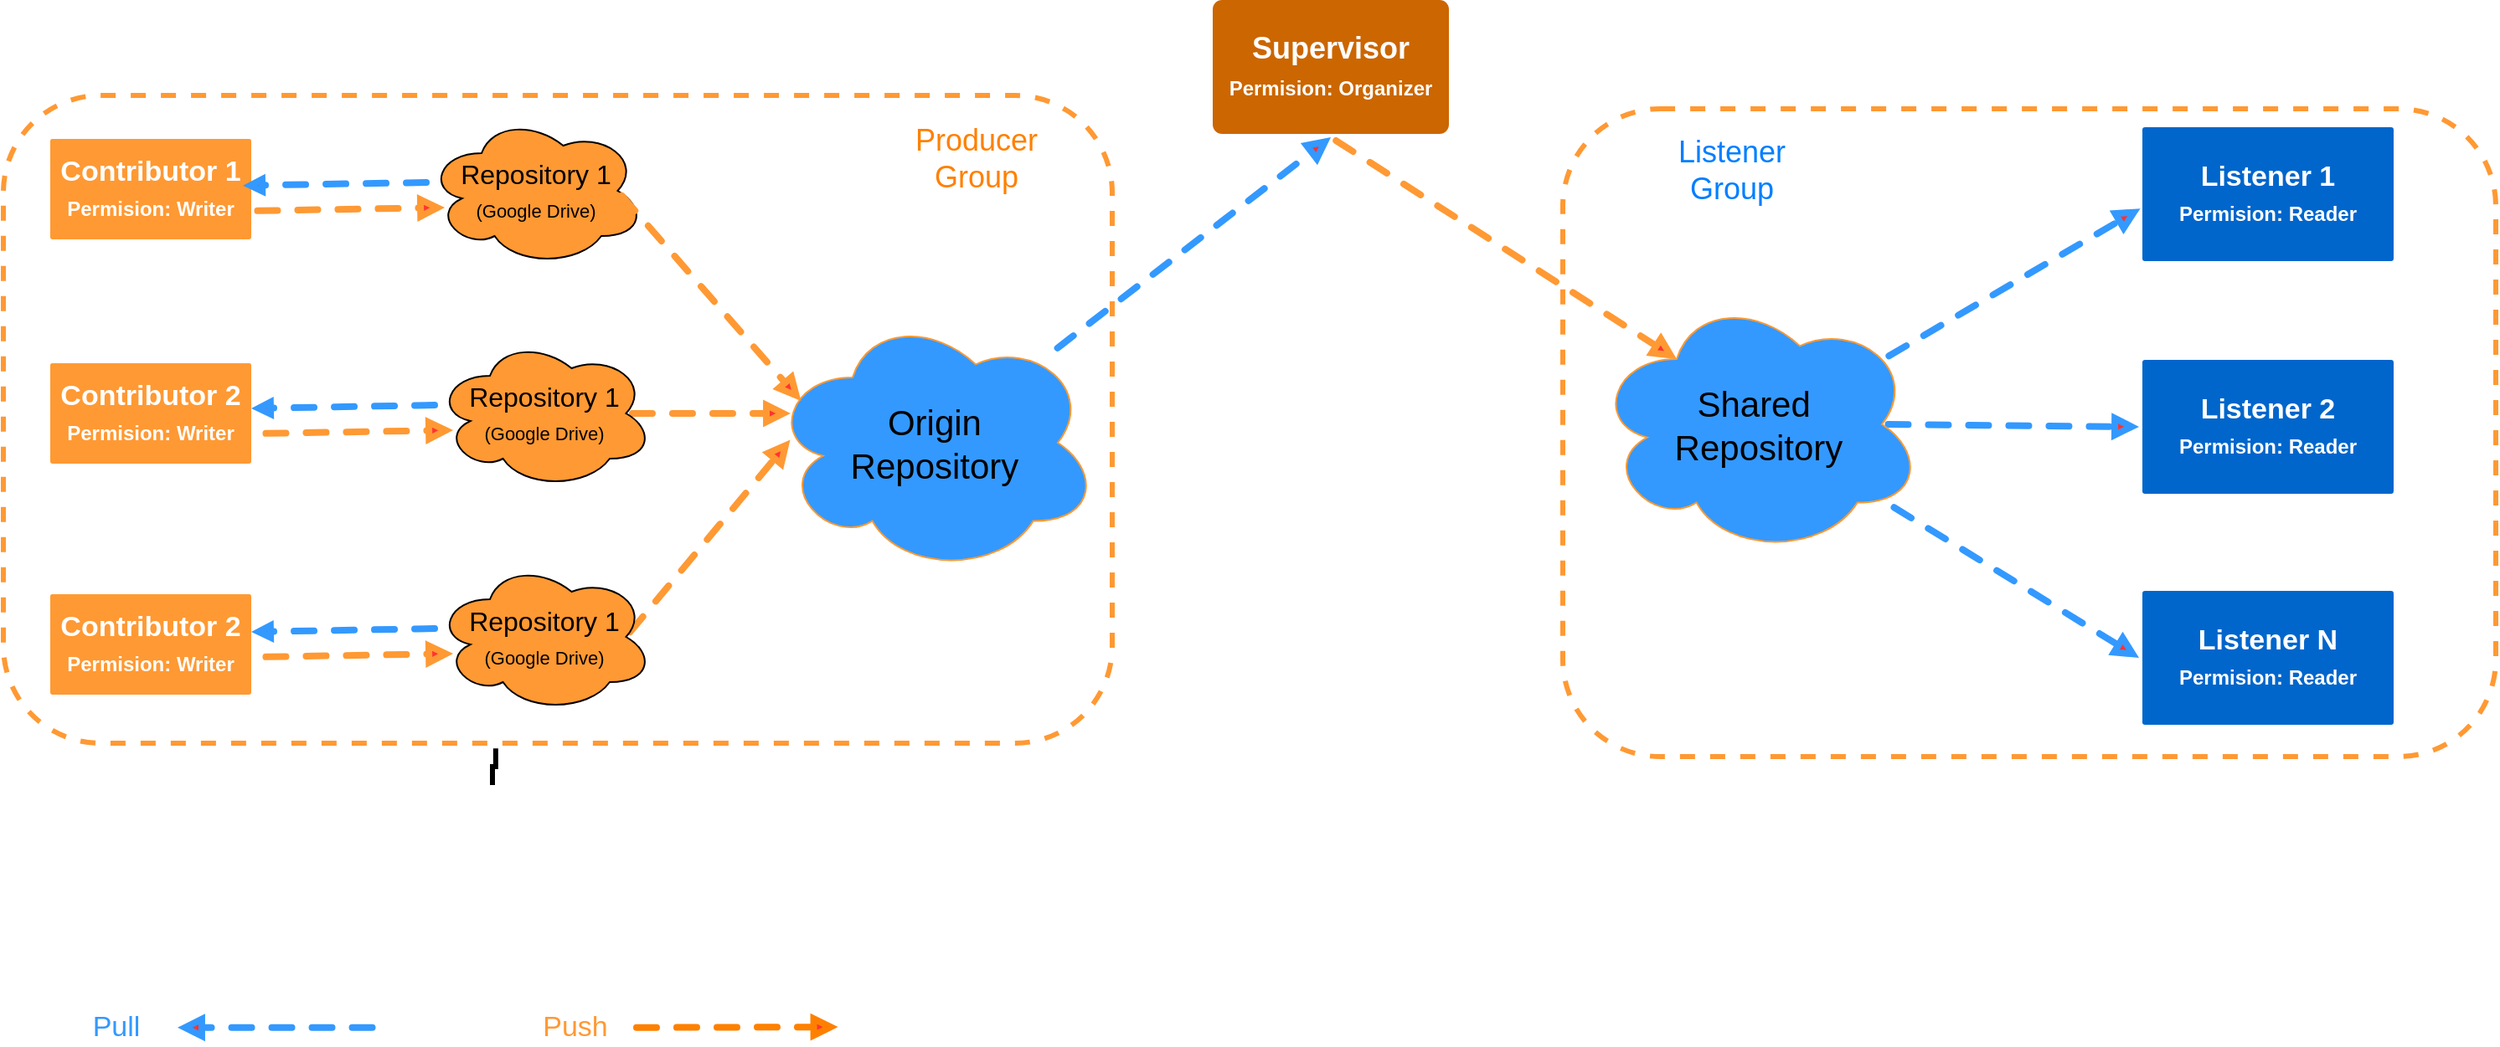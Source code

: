 <mxfile version="24.6.1" type="device">
  <diagram id="6a731a19-8d31-9384-78a2-239565b7b9f0" name="Page-1">
    <mxGraphModel dx="1850" dy="1848" grid="0" gridSize="10" guides="1" tooltips="1" connect="1" arrows="1" fold="1" page="1" pageScale="1" pageWidth="1169" pageHeight="827" background="#ffffff" math="0" shadow="0">
      <root>
        <mxCell id="0" />
        <mxCell id="1" parent="0" />
        <mxCell id="q164VvCQOGSx9kc7kHmG-1777" value="" style="rounded=1;whiteSpace=wrap;html=1;fillColor=none;strokeColor=#FF9933;dashed=1;strokeWidth=3;" vertex="1" parent="1">
          <mxGeometry x="8" y="81" width="662" height="387" as="geometry" />
        </mxCell>
        <mxCell id="1753" value="Contributor 1&lt;div&gt;&lt;span style=&quot;font-size: 12px;&quot;&gt;Permision: Writer&lt;/span&gt;&lt;br&gt;&lt;/div&gt;" style="rounded=1;whiteSpace=wrap;html=1;shadow=0;labelBackgroundColor=none;strokeColor=none;strokeWidth=3;fillColor=#FF9933;fontFamily=Helvetica;fontSize=17;fontColor=#FFFFFF;align=center;spacing=5;fontStyle=1;arcSize=2;perimeterSpacing=2;" parent="1" vertex="1">
          <mxGeometry x="36" y="107" width="120" height="60" as="geometry" />
        </mxCell>
        <mxCell id="1764" value="Supervisor&lt;div&gt;&lt;font style=&quot;font-size: 12px;&quot;&gt;Permision: Organizer&lt;/font&gt;&lt;/div&gt;" style="rounded=1;whiteSpace=wrap;html=1;shadow=0;labelBackgroundColor=none;strokeColor=none;strokeWidth=3;fillColor=#CC6600;fontFamily=Helvetica;fontSize=18;fontColor=#FFFFFF;align=center;spacing=5;fontStyle=1;arcSize=7;perimeterSpacing=2;" parent="1" vertex="1">
          <mxGeometry x="730" y="24" width="141" height="80" as="geometry" />
        </mxCell>
        <mxCell id="PDFZdgZ4Ve9ZiEaHfr4G-1765" value="" style="endArrow=block;html=1;rounded=0;dashed=1;strokeWidth=4;flowAnimation=1;startFillColor=#3333FF;endFillColor=#FF3333;endFill=1;shadow=0;fixDash=0;fillColor=#d80073;strokeColor=#FF9933;anchorPointDirection=0;entryX=0.25;entryY=0.25;entryDx=0;entryDy=0;entryPerimeter=0;linecap=round;movable=1;resizable=1;rotatable=1;deletable=1;editable=1;locked=0;connectable=1;exitX=0.5;exitY=1;exitDx=0;exitDy=0;" parent="1" edge="1" target="q164VvCQOGSx9kc7kHmG-1774" source="1764">
          <mxGeometry width="50" height="50" relative="1" as="geometry">
            <mxPoint x="785" y="154" as="sourcePoint" />
            <mxPoint x="562.0" y="234.2" as="targetPoint" />
            <Array as="points" />
          </mxGeometry>
        </mxCell>
        <mxCell id="PDFZdgZ4Ve9ZiEaHfr4G-1766" value="" style="endArrow=block;html=1;rounded=0;dashed=1;strokeWidth=4;flowAnimation=1;startFillColor=#3333FF;endFillColor=#FF3333;endFill=1;shadow=0;fixDash=0;fillColor=#d80073;strokeColor=#3399FF;anchorPointDirection=0;linecap=round;entryX=0.5;entryY=1;entryDx=0;entryDy=0;" parent="1" edge="1" target="1764" source="utHwro5x7jPDh24LnBw6-1782">
          <mxGeometry width="50" height="50" relative="1" as="geometry">
            <mxPoint x="535.5" y="252.54" as="sourcePoint" />
            <mxPoint x="536.49" y="118.0" as="targetPoint" />
            <Array as="points" />
          </mxGeometry>
        </mxCell>
        <mxCell id="PDFZdgZ4Ve9ZiEaHfr4G-1775" value="&lt;font style=&quot;font-size: 17px;&quot;&gt;Push&lt;/font&gt;" style="edgeLabel;html=1;align=center;verticalAlign=middle;resizable=0;points=[];labelBackgroundColor=none;fontColor=#FF9933;fontSize=17;" parent="PDFZdgZ4Ve9ZiEaHfr4G-1766" vertex="1" connectable="0">
          <mxGeometry x="-0.22" y="3" relative="1" as="geometry">
            <mxPoint x="-349" y="456" as="offset" />
          </mxGeometry>
        </mxCell>
        <mxCell id="PDFZdgZ4Ve9ZiEaHfr4G-1769" value="" style="endArrow=block;html=1;rounded=0;exitX=0.025;exitY=0.444;exitDx=0;exitDy=0;dashed=1;strokeWidth=4;flowAnimation=1;startFillColor=#3333FF;endFillColor=#FF3333;endFill=1;shadow=0;fixDash=0;fillColor=#d80073;strokeColor=#3399FF;anchorPointDirection=0;exitPerimeter=0;linecap=round;startSize=4;endSize=3;entryX=0.944;entryY=0.466;entryDx=0;entryDy=0;entryPerimeter=0;" parent="1" source="utHwro5x7jPDh24LnBw6-1764" edge="1" target="1753">
          <mxGeometry width="50" height="50" relative="1" as="geometry">
            <mxPoint x="511.528" y="254.328" as="sourcePoint" />
            <mxPoint x="163" y="133" as="targetPoint" />
            <Array as="points" />
          </mxGeometry>
        </mxCell>
        <mxCell id="PDFZdgZ4Ve9ZiEaHfr4G-1773" value="" style="endArrow=block;html=1;rounded=0;dashed=1;strokeWidth=4;flowAnimation=1;startFillColor=#3333FF;endFillColor=#FF3333;endFill=1;shadow=0;fixDash=0;fillColor=#d80073;strokeColor=#FF9933;anchorPointDirection=0;linecap=round;entryX=0.081;entryY=0.611;entryDx=0;entryDy=0;entryPerimeter=0;" parent="1" target="utHwro5x7jPDh24LnBw6-1764" edge="1">
          <mxGeometry width="50" height="50" relative="1" as="geometry">
            <mxPoint x="156" y="150" as="sourcePoint" />
            <mxPoint x="310.0" y="166.0" as="targetPoint" />
            <Array as="points" />
          </mxGeometry>
        </mxCell>
        <mxCell id="PDFZdgZ4Ve9ZiEaHfr4G-1774" value="" style="endArrow=block;html=1;rounded=0;dashed=1;strokeWidth=4;flowAnimation=1;startFillColor=#3333FF;endFillColor=#FF3333;endFill=1;shadow=0;fixDash=0;fillColor=#d80073;strokeColor=#3399FF;anchorPointDirection=0;linecap=round;" parent="1" edge="1">
          <mxGeometry width="50" height="50" relative="1" as="geometry">
            <mxPoint x="232" y="637.89" as="sourcePoint" />
            <mxPoint x="112" y="637.89" as="targetPoint" />
            <Array as="points" />
          </mxGeometry>
        </mxCell>
        <mxCell id="PDFZdgZ4Ve9ZiEaHfr4G-1777" value="&lt;font style=&quot;font-size: 17px;&quot;&gt;Pull&lt;/font&gt;" style="edgeLabel;html=1;align=center;verticalAlign=middle;resizable=0;points=[];fontColor=#3399FF;labelBackgroundColor=none;fontSize=17;" parent="1" vertex="1" connectable="0">
          <mxGeometry x="74.998" y="637.887" as="geometry" />
        </mxCell>
        <mxCell id="utHwro5x7jPDh24LnBw6-1764" value="Repository 1&lt;div style=&quot;&quot;&gt;&lt;font style=&quot;font-size: 11px;&quot;&gt;(Google Drive)&lt;/font&gt;&lt;/div&gt;" style="ellipse;shape=cloud;whiteSpace=wrap;html=1;fillColor=#FF9933;fontSize=16;" parent="1" vertex="1">
          <mxGeometry x="261" y="93" width="130" height="90" as="geometry" />
        </mxCell>
        <mxCell id="utHwro5x7jPDh24LnBw6-1767" value="" style="endArrow=block;html=1;rounded=0;dashed=1;strokeWidth=4;flowAnimation=1;startFillColor=#3333FF;endFillColor=#FF3333;endFill=1;shadow=0;fixDash=0;fillColor=#d80073;strokeColor=#FF8000;anchorPointDirection=0;linecap=round;" parent="1" edge="1">
          <mxGeometry width="50" height="50" relative="1" as="geometry">
            <mxPoint x="382.26" y="637.89" as="sourcePoint" />
            <mxPoint x="506.26" y="637.53" as="targetPoint" />
            <Array as="points" />
          </mxGeometry>
        </mxCell>
        <mxCell id="utHwro5x7jPDh24LnBw6-1769" value="Contributor 2&lt;div&gt;&lt;span style=&quot;font-size: 12px;&quot;&gt;Permision: Writer&lt;/span&gt;&lt;br&gt;&lt;/div&gt;" style="rounded=1;whiteSpace=wrap;html=1;shadow=0;labelBackgroundColor=none;strokeColor=none;strokeWidth=3;fillColor=#FF9933;fontFamily=Helvetica;fontSize=17;fontColor=#FFFFFF;align=center;spacing=5;fontStyle=1;arcSize=2;perimeterSpacing=2;" parent="1" vertex="1">
          <mxGeometry x="36" y="241" width="120" height="60" as="geometry" />
        </mxCell>
        <mxCell id="utHwro5x7jPDh24LnBw6-1778" value="Contributor 2&lt;div&gt;&lt;span style=&quot;font-size: 12px;&quot;&gt;Permision: Writer&lt;/span&gt;&lt;br&gt;&lt;/div&gt;" style="rounded=1;whiteSpace=wrap;html=1;shadow=0;labelBackgroundColor=none;strokeColor=none;strokeWidth=3;fillColor=#FF9933;fontFamily=Helvetica;fontSize=17;fontColor=#FFFFFF;align=center;spacing=5;fontStyle=1;arcSize=2;perimeterSpacing=2;" parent="1" vertex="1">
          <mxGeometry x="36" y="379" width="120" height="60" as="geometry" />
        </mxCell>
        <mxCell id="utHwro5x7jPDh24LnBw6-1782" value="&lt;div&gt;Origin&lt;div style=&quot;font-size: 21px;&quot;&gt;Repository&lt;/div&gt;&lt;/div&gt;" style="ellipse;shape=cloud;whiteSpace=wrap;html=1;strokeColor=#FF9933;fontSize=21;fontStyle=0;fillColor=#3399FF;" parent="1" vertex="1">
          <mxGeometry x="466" y="210.5" width="196" height="156" as="geometry" />
        </mxCell>
        <mxCell id="utHwro5x7jPDh24LnBw6-1783" value="Listener 1&lt;div&gt;&lt;span style=&quot;font-size: 12px;&quot;&gt;Permision: Reader&lt;/span&gt;&lt;br&gt;&lt;/div&gt;" style="rounded=1;whiteSpace=wrap;html=1;shadow=0;labelBackgroundColor=none;strokeColor=none;strokeWidth=3;fillColor=#0066CC;fontFamily=Helvetica;fontSize=17;fontColor=#FFFFFF;align=center;spacing=5;fontStyle=1;arcSize=2;perimeterSpacing=2;" parent="1" vertex="1">
          <mxGeometry x="1285" y="100" width="150" height="80" as="geometry" />
        </mxCell>
        <mxCell id="utHwro5x7jPDh24LnBw6-1784" value="" style="endArrow=block;html=1;rounded=0;dashed=1;strokeWidth=4;flowAnimation=1;startFillColor=#3333FF;endFillColor=#FF3333;endFill=1;shadow=0;fixDash=0;fillColor=#d80073;strokeColor=#3399FF;anchorPointDirection=0;linecap=round;entryX=0.005;entryY=0.602;entryDx=0;entryDy=0;entryPerimeter=0;exitX=0.88;exitY=0.25;exitDx=0;exitDy=0;exitPerimeter=0;" parent="1" source="q164VvCQOGSx9kc7kHmG-1774" edge="1" target="utHwro5x7jPDh24LnBw6-1783">
          <mxGeometry width="50" height="50" relative="1" as="geometry">
            <mxPoint x="1009" y="275.5" as="sourcePoint" />
            <mxPoint x="1574" y="127.8" as="targetPoint" />
            <Array as="points" />
          </mxGeometry>
        </mxCell>
        <mxCell id="utHwro5x7jPDh24LnBw6-1787" value="Listener 2&lt;div&gt;&lt;span style=&quot;font-size: 12px;&quot;&gt;Permision: Reader&lt;/span&gt;&lt;br&gt;&lt;/div&gt;" style="rounded=1;whiteSpace=wrap;html=1;shadow=0;labelBackgroundColor=none;strokeColor=none;strokeWidth=3;fillColor=#0066CC;fontFamily=Helvetica;fontSize=17;fontColor=#FFFFFF;align=center;spacing=5;fontStyle=1;arcSize=2;perimeterSpacing=2;" parent="1" vertex="1">
          <mxGeometry x="1285" y="239" width="150" height="80" as="geometry" />
        </mxCell>
        <mxCell id="utHwro5x7jPDh24LnBw6-1788" value="" style="endArrow=block;html=1;rounded=0;exitX=0.875;exitY=0.5;exitDx=0;exitDy=0;dashed=1;strokeWidth=4;flowAnimation=1;startFillColor=#3333FF;endFillColor=#FF3333;endFill=1;shadow=0;fixDash=0;fillColor=#d80073;strokeColor=#3399FF;anchorPointDirection=0;exitPerimeter=0;linecap=round;entryX=0;entryY=0.5;entryDx=0;entryDy=0;" parent="1" source="q164VvCQOGSx9kc7kHmG-1774" edge="1" target="utHwro5x7jPDh24LnBw6-1787">
          <mxGeometry width="50" height="50" relative="1" as="geometry">
            <mxPoint x="1567.64" y="256.5" as="sourcePoint" />
            <mxPoint x="1577" y="266.8" as="targetPoint" />
            <Array as="points" />
          </mxGeometry>
        </mxCell>
        <mxCell id="utHwro5x7jPDh24LnBw6-1791" value="Listener N&lt;div&gt;&lt;span style=&quot;font-size: 12px;&quot;&gt;Permision: Reader&lt;/span&gt;&lt;br&gt;&lt;/div&gt;" style="rounded=1;whiteSpace=wrap;html=1;shadow=0;labelBackgroundColor=none;strokeColor=none;strokeWidth=3;fillColor=#0066CC;fontFamily=Helvetica;fontSize=17;fontColor=#FFFFFF;align=center;spacing=5;fontStyle=1;arcSize=2;perimeterSpacing=2;" parent="1" vertex="1">
          <mxGeometry x="1285" y="377" width="150" height="80" as="geometry" />
        </mxCell>
        <mxCell id="utHwro5x7jPDh24LnBw6-1792" value="" style="endArrow=block;html=1;rounded=0;dashed=1;strokeWidth=4;flowAnimation=1;startFillColor=#3333FF;endFillColor=#FF3333;endFill=1;shadow=0;fixDash=0;fillColor=#d80073;strokeColor=#3399FF;anchorPointDirection=0;linecap=round;entryX=0;entryY=0.5;entryDx=0;entryDy=0;" parent="1" source="q164VvCQOGSx9kc7kHmG-1774" edge="1" target="utHwro5x7jPDh24LnBw6-1791">
          <mxGeometry width="50" height="50" relative="1" as="geometry">
            <mxPoint x="1012" y="275.5" as="sourcePoint" />
            <mxPoint x="1577" y="404.8" as="targetPoint" />
            <Array as="points" />
          </mxGeometry>
        </mxCell>
        <mxCell id="q164VvCQOGSx9kc7kHmG-1764" value="" style="endArrow=block;html=1;rounded=0;dashed=1;strokeWidth=4;flowAnimation=1;startFillColor=#3333FF;endFillColor=#FF3333;endFill=1;shadow=0;fixDash=0;fillColor=#d80073;strokeColor=#FF9933;anchorPointDirection=0;linecap=round;exitX=0.875;exitY=0.5;exitDx=0;exitDy=0;exitPerimeter=0;entryX=0.093;entryY=0.34;entryDx=0;entryDy=0;entryPerimeter=0;" edge="1" parent="1" source="utHwro5x7jPDh24LnBw6-1764" target="utHwro5x7jPDh24LnBw6-1782">
          <mxGeometry width="50" height="50" relative="1" as="geometry">
            <mxPoint x="473" y="172.36" as="sourcePoint" />
            <mxPoint x="585" y="271" as="targetPoint" />
            <Array as="points" />
          </mxGeometry>
        </mxCell>
        <mxCell id="q164VvCQOGSx9kc7kHmG-1765" value="" style="endArrow=block;html=1;rounded=0;dashed=1;strokeWidth=4;flowAnimation=1;startFillColor=#3333FF;endFillColor=#FF3333;endFill=1;shadow=0;fixDash=0;fillColor=#d80073;strokeColor=#FF9933;anchorPointDirection=0;linecap=round;exitX=0.875;exitY=0.5;exitDx=0;exitDy=0;exitPerimeter=0;" edge="1" parent="1" source="q164VvCQOGSx9kc7kHmG-1770">
          <mxGeometry width="50" height="50" relative="1" as="geometry">
            <mxPoint x="457" y="286" as="sourcePoint" />
            <mxPoint x="478" y="271" as="targetPoint" />
            <Array as="points" />
          </mxGeometry>
        </mxCell>
        <mxCell id="q164VvCQOGSx9kc7kHmG-1766" value="" style="endArrow=block;html=1;rounded=0;dashed=1;strokeWidth=4;flowAnimation=1;startFillColor=#3333FF;endFillColor=#FF3333;endFill=1;shadow=0;fixDash=0;fillColor=#d80073;strokeColor=#FF9933;anchorPointDirection=0;linecap=round;exitX=0.875;exitY=0.5;exitDx=0;exitDy=0;exitPerimeter=0;entryX=0.06;entryY=0.489;entryDx=0;entryDy=0;entryPerimeter=0;" edge="1" parent="1" source="q164VvCQOGSx9kc7kHmG-1773" target="utHwro5x7jPDh24LnBw6-1782">
          <mxGeometry width="50" height="50" relative="1" as="geometry">
            <mxPoint x="399.875" y="419.5" as="sourcePoint" />
            <mxPoint x="477" y="269" as="targetPoint" />
            <Array as="points" />
          </mxGeometry>
        </mxCell>
        <mxCell id="q164VvCQOGSx9kc7kHmG-1768" value="" style="endArrow=block;html=1;rounded=0;exitX=0.025;exitY=0.444;exitDx=0;exitDy=0;dashed=1;strokeWidth=4;flowAnimation=1;startFillColor=#3333FF;endFillColor=#FF3333;endFill=1;shadow=0;fixDash=0;fillColor=#d80073;strokeColor=#3399FF;anchorPointDirection=0;exitPerimeter=0;linecap=round;startSize=4;endSize=3;entryX=0.944;entryY=0.466;entryDx=0;entryDy=0;entryPerimeter=0;" edge="1" parent="1" source="q164VvCQOGSx9kc7kHmG-1770">
          <mxGeometry width="50" height="50" relative="1" as="geometry">
            <mxPoint x="516.528" y="387.328" as="sourcePoint" />
            <mxPoint x="156" y="268" as="targetPoint" />
            <Array as="points" />
          </mxGeometry>
        </mxCell>
        <mxCell id="q164VvCQOGSx9kc7kHmG-1769" value="" style="endArrow=block;html=1;rounded=0;dashed=1;strokeWidth=4;flowAnimation=1;startFillColor=#3333FF;endFillColor=#FF3333;endFill=1;shadow=0;fixDash=0;fillColor=#d80073;strokeColor=#FF9933;anchorPointDirection=0;linecap=round;entryX=0.081;entryY=0.611;entryDx=0;entryDy=0;entryPerimeter=0;" edge="1" parent="1" target="q164VvCQOGSx9kc7kHmG-1770">
          <mxGeometry width="50" height="50" relative="1" as="geometry">
            <mxPoint x="161" y="283" as="sourcePoint" />
            <mxPoint x="315.0" y="299.0" as="targetPoint" />
            <Array as="points" />
          </mxGeometry>
        </mxCell>
        <mxCell id="q164VvCQOGSx9kc7kHmG-1770" value="Repository 1&lt;div style=&quot;&quot;&gt;&lt;font style=&quot;font-size: 11px;&quot;&gt;(Google Drive)&lt;/font&gt;&lt;/div&gt;" style="ellipse;shape=cloud;whiteSpace=wrap;html=1;fillColor=#FF9933;fontSize=16;" vertex="1" parent="1">
          <mxGeometry x="266" y="226" width="130" height="90" as="geometry" />
        </mxCell>
        <mxCell id="q164VvCQOGSx9kc7kHmG-1771" value="" style="endArrow=block;html=1;rounded=0;exitX=0.025;exitY=0.444;exitDx=0;exitDy=0;dashed=1;strokeWidth=4;flowAnimation=1;startFillColor=#3333FF;endFillColor=#FF3333;endFill=1;shadow=0;fixDash=0;fillColor=#d80073;strokeColor=#3399FF;anchorPointDirection=0;exitPerimeter=0;linecap=round;startSize=4;endSize=3;entryX=0.944;entryY=0.466;entryDx=0;entryDy=0;entryPerimeter=0;" edge="1" parent="1" source="q164VvCQOGSx9kc7kHmG-1773">
          <mxGeometry width="50" height="50" relative="1" as="geometry">
            <mxPoint x="516.528" y="520.828" as="sourcePoint" />
            <mxPoint x="156" y="401.5" as="targetPoint" />
            <Array as="points" />
          </mxGeometry>
        </mxCell>
        <mxCell id="q164VvCQOGSx9kc7kHmG-1772" value="" style="endArrow=block;html=1;rounded=0;dashed=1;strokeWidth=4;flowAnimation=1;startFillColor=#3333FF;endFillColor=#FF3333;endFill=1;shadow=0;fixDash=0;fillColor=#d80073;strokeColor=#FF9933;anchorPointDirection=0;linecap=round;entryX=0.081;entryY=0.611;entryDx=0;entryDy=0;entryPerimeter=0;" edge="1" parent="1" target="q164VvCQOGSx9kc7kHmG-1773">
          <mxGeometry width="50" height="50" relative="1" as="geometry">
            <mxPoint x="161" y="416.5" as="sourcePoint" />
            <mxPoint x="315.0" y="432.5" as="targetPoint" />
            <Array as="points" />
          </mxGeometry>
        </mxCell>
        <mxCell id="q164VvCQOGSx9kc7kHmG-1773" value="Repository 1&lt;div style=&quot;&quot;&gt;&lt;font style=&quot;font-size: 11px;&quot;&gt;(Google Drive)&lt;/font&gt;&lt;/div&gt;" style="ellipse;shape=cloud;whiteSpace=wrap;html=1;fillColor=#FF9933;fontSize=16;" vertex="1" parent="1">
          <mxGeometry x="266" y="359.5" width="130" height="90" as="geometry" />
        </mxCell>
        <mxCell id="q164VvCQOGSx9kc7kHmG-1774" value="&lt;div style=&quot;font-size: 21px;&quot;&gt;Shared&amp;nbsp;&lt;/div&gt;&lt;div style=&quot;font-size: 21px;&quot;&gt;Repository&lt;/div&gt;" style="ellipse;shape=cloud;whiteSpace=wrap;html=1;strokeColor=#FF9933;fontSize=21;fontStyle=0;fillColor=#3399FF;" vertex="1" parent="1">
          <mxGeometry x="958" y="199.5" width="196" height="156" as="geometry" />
        </mxCell>
        <mxCell id="q164VvCQOGSx9kc7kHmG-1778" value="" style="rounded=1;whiteSpace=wrap;html=1;fillColor=none;strokeColor=#FF9933;dashed=1;strokeWidth=3;" vertex="1" parent="1">
          <mxGeometry x="939" y="89" width="557" height="387" as="geometry" />
        </mxCell>
        <mxCell id="q164VvCQOGSx9kc7kHmG-1781" value="" style="edgeStyle=elbowEdgeStyle;elbow=vertical;sourcePerimeterSpacing=0;targetPerimeterSpacing=0;startArrow=none;endArrow=none;rounded=0;curved=0;exitX=0.444;exitY=1.008;exitDx=0;exitDy=0;exitPerimeter=0;strokeWidth=3;" edge="1" parent="1" source="q164VvCQOGSx9kc7kHmG-1777">
          <mxGeometry relative="1" as="geometry">
            <mxPoint x="368" y="474" as="sourcePoint" />
            <mxPoint x="300.0" y="493" as="targetPoint" />
          </mxGeometry>
        </mxCell>
        <mxCell id="q164VvCQOGSx9kc7kHmG-1783" value="Producer Group" style="text;html=1;align=center;verticalAlign=middle;whiteSpace=wrap;rounded=0;fontSize=18;fontColor=#FF8000;" vertex="1" parent="1">
          <mxGeometry x="547" y="93" width="84" height="52" as="geometry" />
        </mxCell>
        <mxCell id="q164VvCQOGSx9kc7kHmG-1784" value="Listener&lt;div&gt;Group&lt;/div&gt;" style="text;html=1;align=center;verticalAlign=middle;whiteSpace=wrap;rounded=0;fontSize=18;fontColor=#007FFF;" vertex="1" parent="1">
          <mxGeometry x="998" y="100" width="84" height="52" as="geometry" />
        </mxCell>
      </root>
    </mxGraphModel>
  </diagram>
</mxfile>
